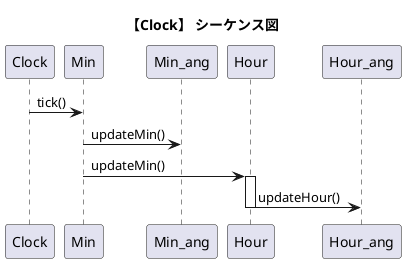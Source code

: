 @startuml
title "【Clock】 シーケンス図"

Clock -> Min : tick()

Min -> Min_ang : updateMin()

Min -> Hour : updateMin()
activate Hour
Hour -> Hour_ang : updateHour()
deactivate Hour

@enduml